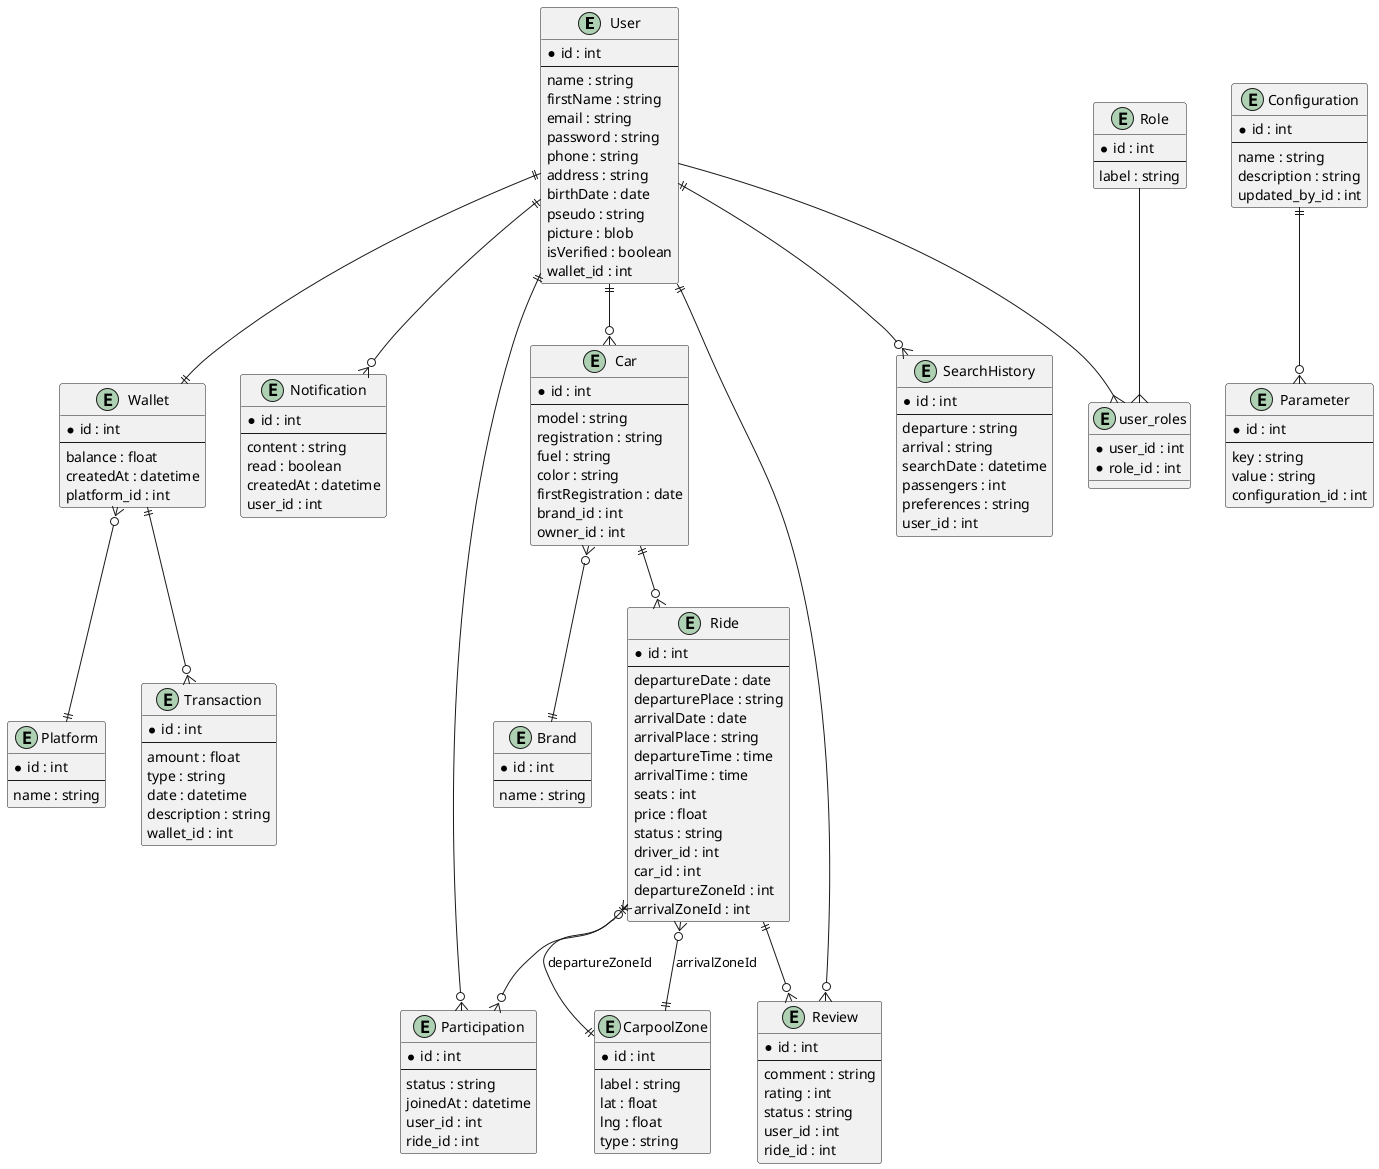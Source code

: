 @startuml MLD

entity User {
  *id : int
  --
  name : string
  firstName : string
  email : string
  password : string
  phone : string
  address : string
  birthDate : date
  pseudo : string
  picture : blob
  isVerified : boolean
  wallet_id : int
}

entity Role {
  *id : int
  --
  label : string
}

entity user_roles {
  *user_id : int
  *role_id : int
}

entity Wallet {
  *id : int
  --
  balance : float
  createdAt : datetime
  platform_id : int
}

entity Platform {
  *id : int
  --
  name : string
}

entity Transaction {
  *id : int
  --
  amount : float
  type : string
  date : datetime
  description : string
  wallet_id : int
}

entity Notification {
  *id : int
  --
  content : string
  read : boolean
  createdAt : datetime
  user_id : int
}

entity Car {
  *id : int
  --
  model : string
  registration : string
  fuel : string
  color : string
  firstRegistration : date
  brand_id : int
  owner_id : int
}

entity Brand {
  *id : int
  --
  name : string
}

entity CarpoolZone {
  *id : int
  --
  label : string
  lat : float
  lng : float
  type : string
}

entity Ride {
  *id : int
  --
  departureDate : date
  departurePlace : string
  arrivalDate : date
  arrivalPlace : string
  departureTime : time
  arrivalTime : time
  seats : int
  price : float
  status : string
  driver_id : int
  car_id : int
  departureZoneId : int
  arrivalZoneId : int
}

entity Participation {
  *id : int
  --
  status : string
  joinedAt : datetime
  user_id : int
  ride_id : int
}

entity Review {
  *id : int
  --
  comment : string
  rating : int
  status : string
  user_id : int
  ride_id : int
}

entity SearchHistory {
  *id : int
  --
  departure : string
  arrival : string
  searchDate : datetime
  passengers : int
  preferences : string
  user_id : int
}

entity Configuration {
  *id : int
  --
  name : string
  description : string
  updated_by_id : int
}

entity Parameter {
  *id : int
  --
  key : string
  value : string
  configuration_id : int
}

' Relations

User --{ user_roles
Role --{ user_roles

User ||--o{ Notification
User ||--o{ Participation
User ||--o{ Review
User ||--o{ SearchHistory
User ||--|| Wallet
User ||--o{ Car

Wallet ||--o{ Transaction
Wallet }o--|| Platform

Car }o--|| Brand
Car ||--o{ Ride

Ride ||--o{ Participation
Ride ||--o{ Review
Ride }o--|| CarpoolZone : departureZoneId
Ride }o--|| CarpoolZone : arrivalZoneId

Configuration ||--o{ Parameter

@enduml
